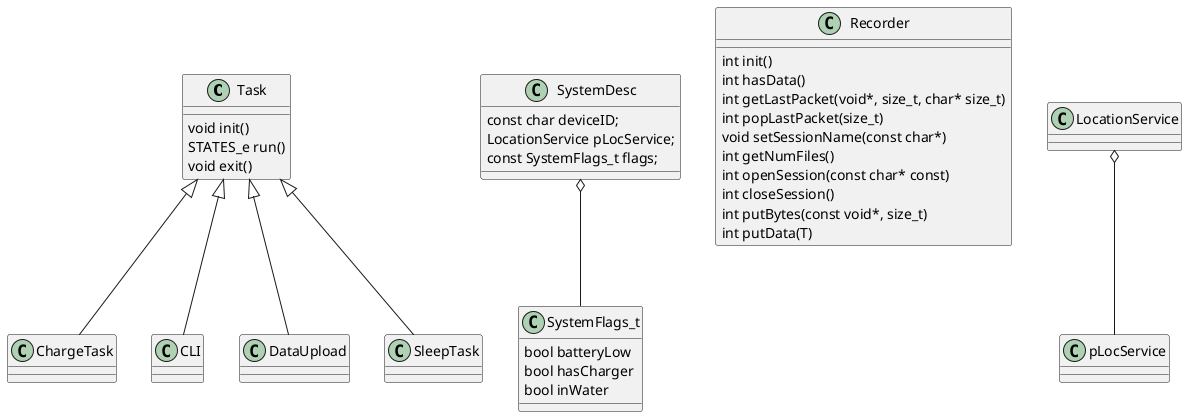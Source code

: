 @startuml
class Task {
    void init()
    STATES_e run()
    void exit()
}
class ChargeTask extends Task
class CLI extends Task
class DataUpload extends Task
class SleepTask extends Task

class SystemDesc{
    const char deviceID;
    LocationService pLocService;
    const SystemFlags_t flags;
}
class SystemFlags_t{
    bool batteryLow
    bool hasCharger
    bool inWater
}

class Recorder {
    int init()
    int hasData()
    int getLastPacket(void*, size_t, char* size_t)
    int popLastPacket(size_t)
    void setSessionName(const char*)
    int getNumFiles()
    int openSession(const char* const)
    int closeSession()
    int putBytes(const void*, size_t)
    int putData(T)
}
LocationService o-- pLocService
SystemDesc o-- SystemFlags_t
@enduml